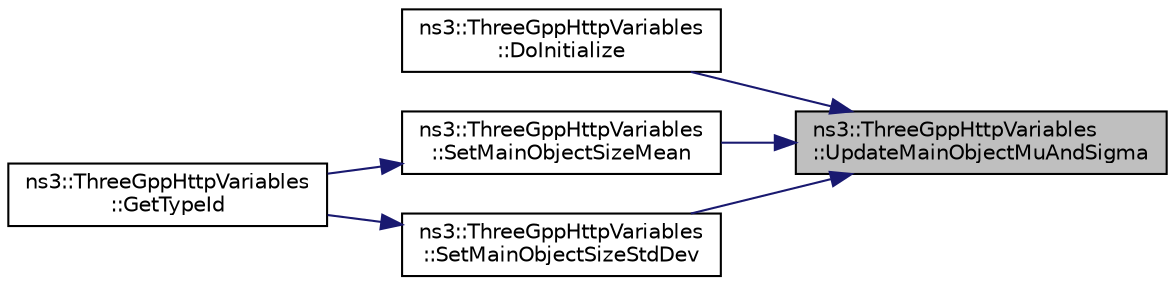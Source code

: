 digraph "ns3::ThreeGppHttpVariables::UpdateMainObjectMuAndSigma"
{
 // LATEX_PDF_SIZE
  edge [fontname="Helvetica",fontsize="10",labelfontname="Helvetica",labelfontsize="10"];
  node [fontname="Helvetica",fontsize="10",shape=record];
  rankdir="RL";
  Node1 [label="ns3::ThreeGppHttpVariables\l::UpdateMainObjectMuAndSigma",height=0.2,width=0.4,color="black", fillcolor="grey75", style="filled", fontcolor="black",tooltip="Upon and after object initialization, update random variable Mu and Sigma based on changes to attribu..."];
  Node1 -> Node2 [dir="back",color="midnightblue",fontsize="10",style="solid",fontname="Helvetica"];
  Node2 [label="ns3::ThreeGppHttpVariables\l::DoInitialize",height=0.2,width=0.4,color="black", fillcolor="white", style="filled",URL="$classns3_1_1_three_gpp_http_variables.html#a68e68bb5d68c0c20b29b2993647d9899",tooltip="Initialize() implementation."];
  Node1 -> Node3 [dir="back",color="midnightblue",fontsize="10",style="solid",fontname="Helvetica"];
  Node3 [label="ns3::ThreeGppHttpVariables\l::SetMainObjectSizeMean",height=0.2,width=0.4,color="black", fillcolor="white", style="filled",URL="$classns3_1_1_three_gpp_http_variables.html#a746b3824f45286ed93adaf27c144f12a",tooltip=" "];
  Node3 -> Node4 [dir="back",color="midnightblue",fontsize="10",style="solid",fontname="Helvetica"];
  Node4 [label="ns3::ThreeGppHttpVariables\l::GetTypeId",height=0.2,width=0.4,color="black", fillcolor="white", style="filled",URL="$classns3_1_1_three_gpp_http_variables.html#a2380b83e08e24387feb3ad07c3ee89a4",tooltip="Returns the object TypeId."];
  Node1 -> Node5 [dir="back",color="midnightblue",fontsize="10",style="solid",fontname="Helvetica"];
  Node5 [label="ns3::ThreeGppHttpVariables\l::SetMainObjectSizeStdDev",height=0.2,width=0.4,color="black", fillcolor="white", style="filled",URL="$classns3_1_1_three_gpp_http_variables.html#a315afb59c00c6e53499ed4018f888cc9",tooltip=" "];
  Node5 -> Node4 [dir="back",color="midnightblue",fontsize="10",style="solid",fontname="Helvetica"];
}
